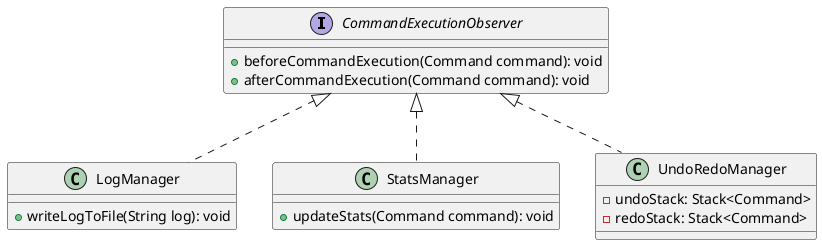 @startuml observer

interface CommandExecutionObserver {
    + beforeCommandExecution(Command command): void
    + afterCommandExecution(Command command): void
}

class LogManager {
    + writeLogToFile(String log): void
}

class StatsManager {
    + updateStats(Command command): void
}

class UndoRedoManager {
    - undoStack: Stack<Command>
    - redoStack: Stack<Command>
}

CommandExecutionObserver <|.. LogManager
CommandExecutionObserver <|.. StatsManager
CommandExecutionObserver <|.. UndoRedoManager

@enduml